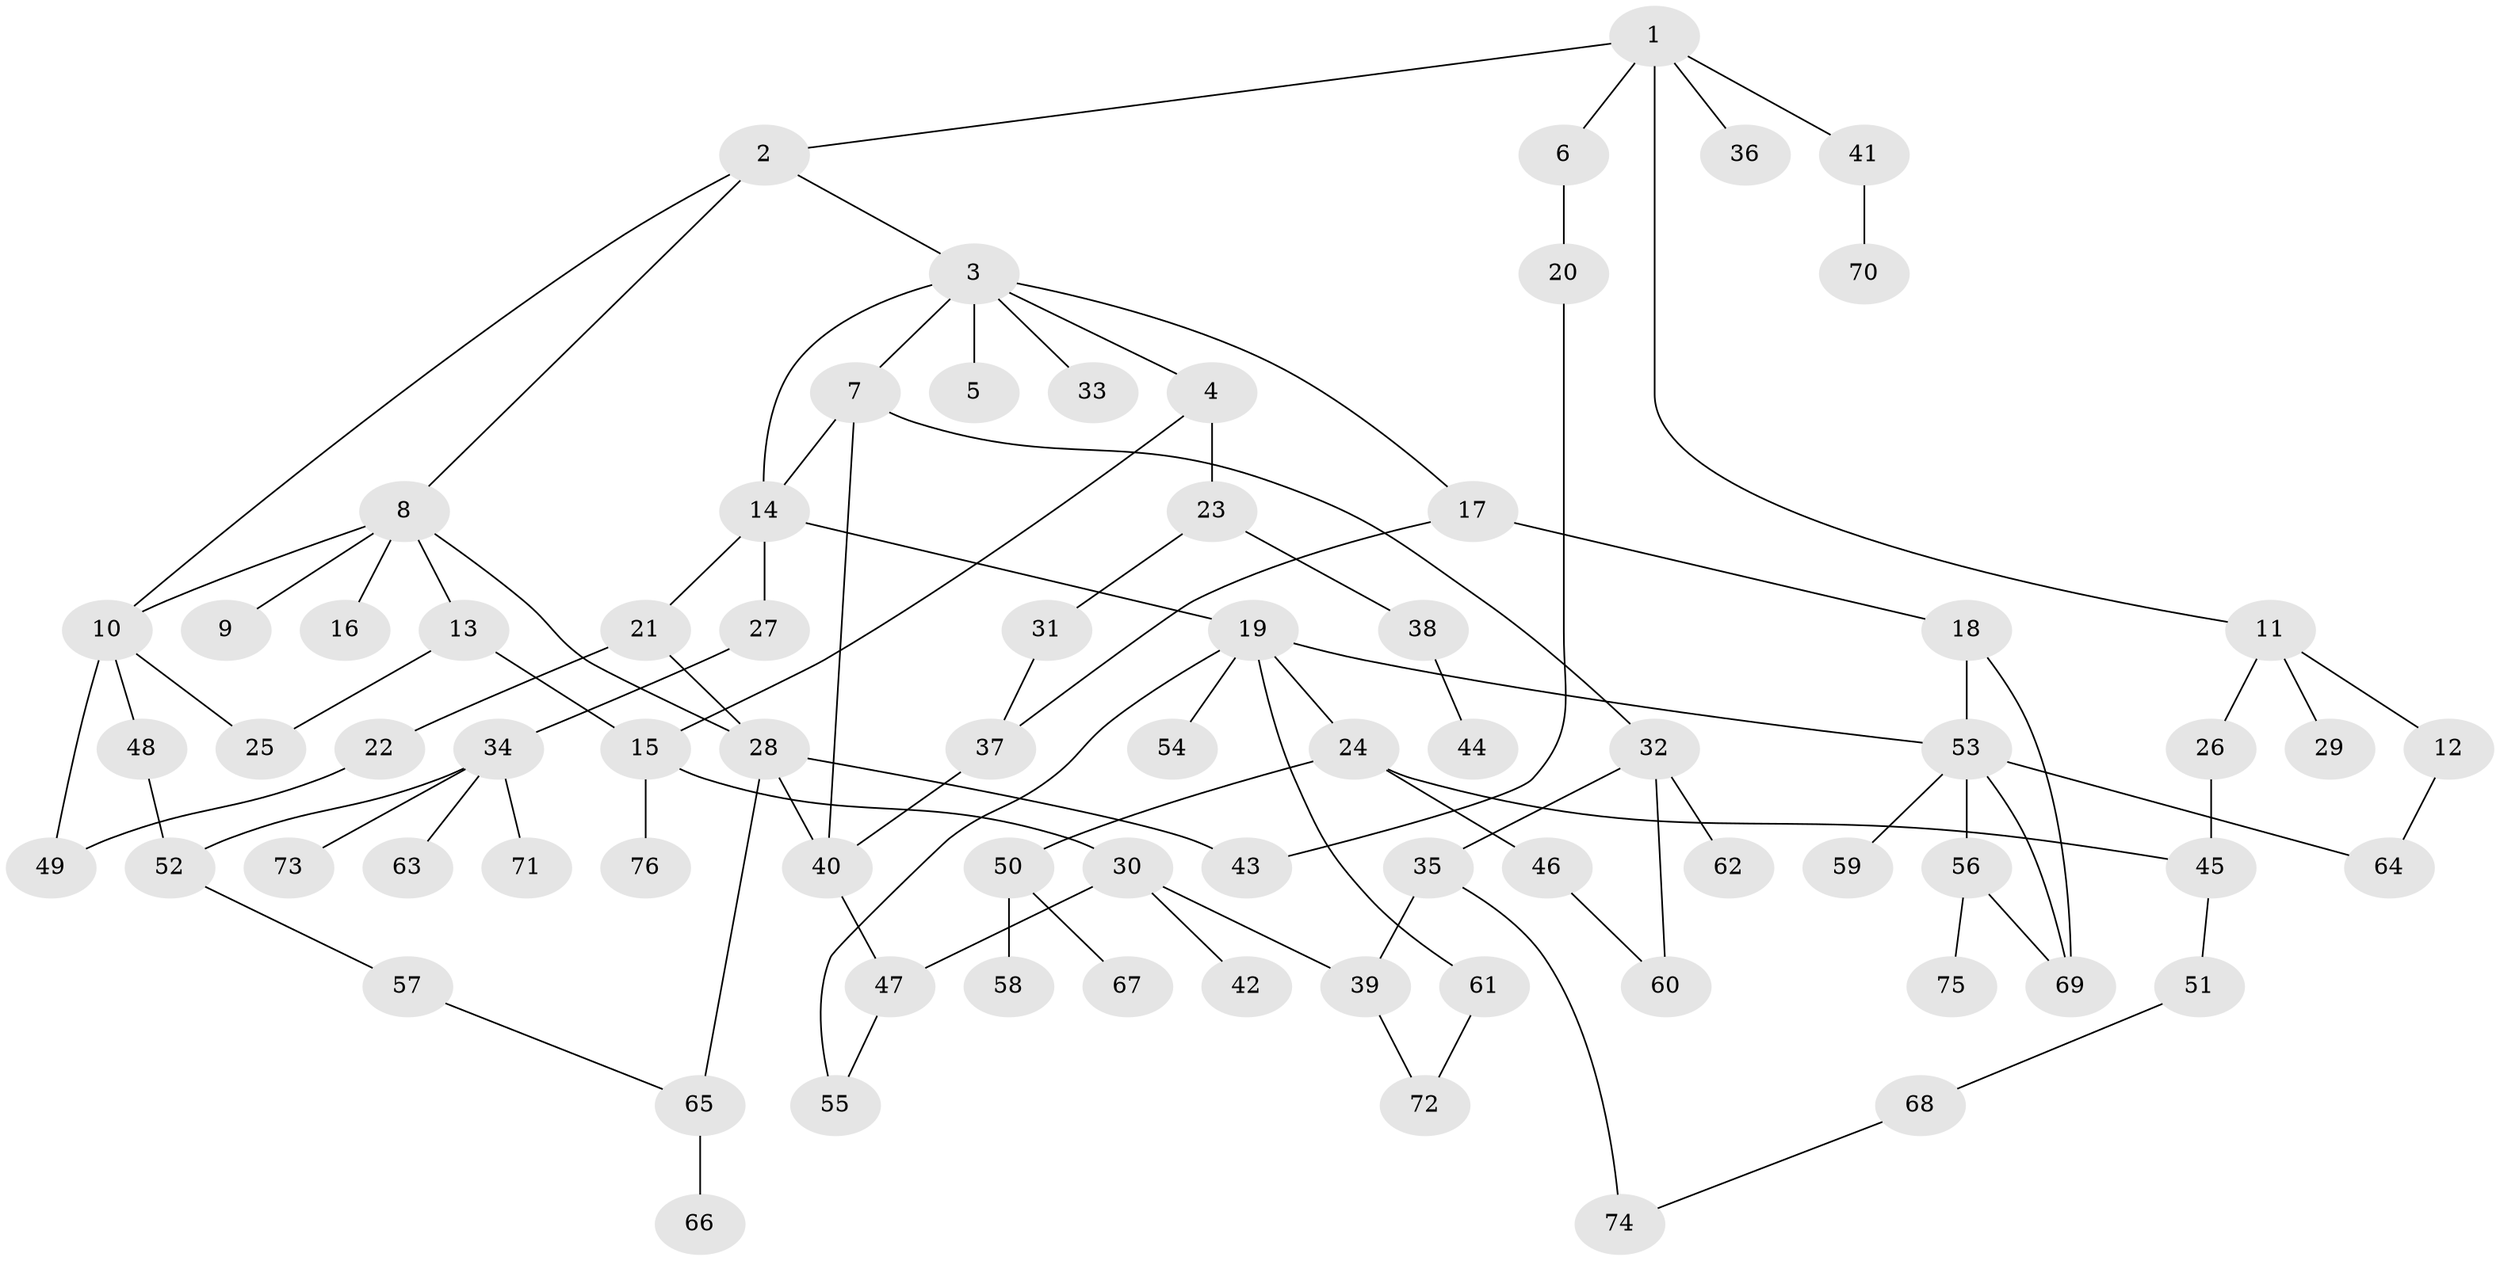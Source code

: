 // coarse degree distribution, {4: 0.09090909090909091, 11: 0.030303030303030304, 2: 0.18181818181818182, 5: 0.09090909090909091, 3: 0.3939393939393939, 1: 0.15151515151515152, 6: 0.06060606060606061}
// Generated by graph-tools (version 1.1) at 2025/49/03/04/25 22:49:10]
// undirected, 76 vertices, 98 edges
graph export_dot {
  node [color=gray90,style=filled];
  1;
  2;
  3;
  4;
  5;
  6;
  7;
  8;
  9;
  10;
  11;
  12;
  13;
  14;
  15;
  16;
  17;
  18;
  19;
  20;
  21;
  22;
  23;
  24;
  25;
  26;
  27;
  28;
  29;
  30;
  31;
  32;
  33;
  34;
  35;
  36;
  37;
  38;
  39;
  40;
  41;
  42;
  43;
  44;
  45;
  46;
  47;
  48;
  49;
  50;
  51;
  52;
  53;
  54;
  55;
  56;
  57;
  58;
  59;
  60;
  61;
  62;
  63;
  64;
  65;
  66;
  67;
  68;
  69;
  70;
  71;
  72;
  73;
  74;
  75;
  76;
  1 -- 2;
  1 -- 6;
  1 -- 11;
  1 -- 36;
  1 -- 41;
  2 -- 3;
  2 -- 8;
  2 -- 10;
  3 -- 4;
  3 -- 5;
  3 -- 7;
  3 -- 14;
  3 -- 17;
  3 -- 33;
  4 -- 23;
  4 -- 15;
  6 -- 20;
  7 -- 32;
  7 -- 40;
  7 -- 14;
  8 -- 9;
  8 -- 10;
  8 -- 13;
  8 -- 16;
  8 -- 28;
  10 -- 48;
  10 -- 49;
  10 -- 25;
  11 -- 12;
  11 -- 26;
  11 -- 29;
  12 -- 64;
  13 -- 15;
  13 -- 25;
  14 -- 19;
  14 -- 21;
  14 -- 27;
  15 -- 30;
  15 -- 76;
  17 -- 18;
  17 -- 37;
  18 -- 53;
  18 -- 69;
  19 -- 24;
  19 -- 54;
  19 -- 61;
  19 -- 53;
  19 -- 55;
  20 -- 43;
  21 -- 22;
  21 -- 28;
  22 -- 49;
  23 -- 31;
  23 -- 38;
  24 -- 46;
  24 -- 50;
  24 -- 45;
  26 -- 45;
  27 -- 34;
  28 -- 43;
  28 -- 40;
  28 -- 65;
  30 -- 39;
  30 -- 42;
  30 -- 47;
  31 -- 37;
  32 -- 35;
  32 -- 60;
  32 -- 62;
  34 -- 52;
  34 -- 63;
  34 -- 71;
  34 -- 73;
  35 -- 39;
  35 -- 74;
  37 -- 40;
  38 -- 44;
  39 -- 72;
  40 -- 47;
  41 -- 70;
  45 -- 51;
  46 -- 60;
  47 -- 55;
  48 -- 52;
  50 -- 58;
  50 -- 67;
  51 -- 68;
  52 -- 57;
  53 -- 56;
  53 -- 59;
  53 -- 64;
  53 -- 69;
  56 -- 75;
  56 -- 69;
  57 -- 65;
  61 -- 72;
  65 -- 66;
  68 -- 74;
}
